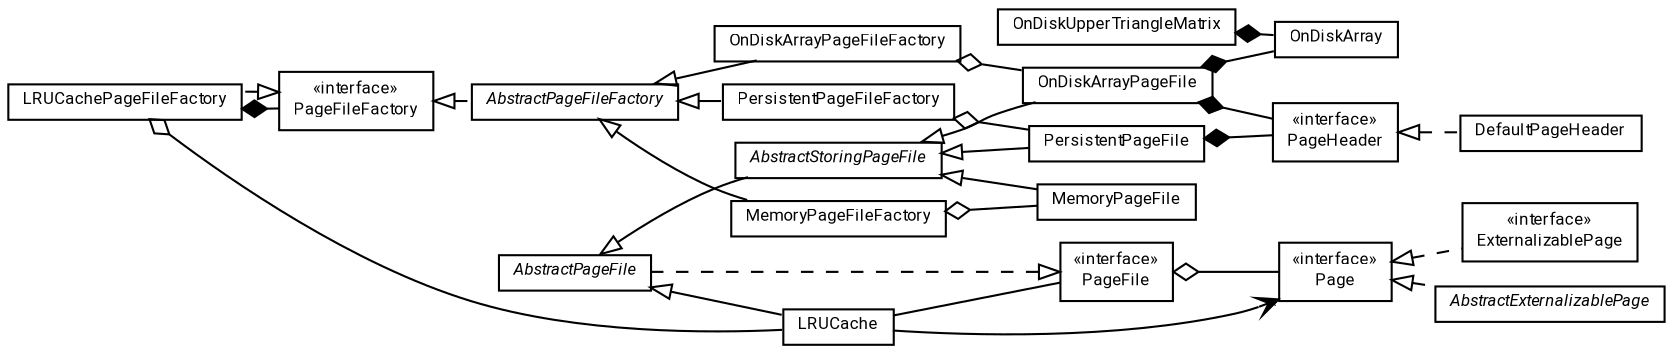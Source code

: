 #!/usr/local/bin/dot
#
# Class diagram 
# Generated by UMLGraph version R5_7_2-60-g0e99a6 (http://www.spinellis.gr/umlgraph/)
#

digraph G {
	graph [fontnames="svg"]
	edge [fontname="Roboto",fontsize=7,labelfontname="Roboto",labelfontsize=7,color="black"];
	node [fontname="Roboto",fontcolor="black",fontsize=8,shape=plaintext,margin=0,width=0,height=0];
	nodesep=0.15;
	ranksep=0.25;
	rankdir=LR;
	// de.lmu.ifi.dbs.elki.persistent.OnDiskArrayPageFile<P extends de.lmu.ifi.dbs.elki.persistent.Page>
	c28828 [label=<<table title="de.lmu.ifi.dbs.elki.persistent.OnDiskArrayPageFile" border="0" cellborder="1" cellspacing="0" cellpadding="2" href="OnDiskArrayPageFile.html" target="_parent">
		<tr><td><table border="0" cellspacing="0" cellpadding="1">
		<tr><td align="center" balign="center"> <font face="Roboto">OnDiskArrayPageFile</font> </td></tr>
		</table></td></tr>
		</table>>, URL="OnDiskArrayPageFile.html"];
	// de.lmu.ifi.dbs.elki.persistent.LRUCache<P extends de.lmu.ifi.dbs.elki.persistent.Page>
	c28829 [label=<<table title="de.lmu.ifi.dbs.elki.persistent.LRUCache" border="0" cellborder="1" cellspacing="0" cellpadding="2" href="LRUCache.html" target="_parent">
		<tr><td><table border="0" cellspacing="0" cellpadding="1">
		<tr><td align="center" balign="center"> <font face="Roboto">LRUCache</font> </td></tr>
		</table></td></tr>
		</table>>, URL="LRUCache.html"];
	// de.lmu.ifi.dbs.elki.persistent.PersistentPageFileFactory<P extends de.lmu.ifi.dbs.elki.persistent.ExternalizablePage>
	c28830 [label=<<table title="de.lmu.ifi.dbs.elki.persistent.PersistentPageFileFactory" border="0" cellborder="1" cellspacing="0" cellpadding="2" href="PersistentPageFileFactory.html" target="_parent">
		<tr><td><table border="0" cellspacing="0" cellpadding="1">
		<tr><td align="center" balign="center"> <font face="Roboto">PersistentPageFileFactory</font> </td></tr>
		</table></td></tr>
		</table>>, URL="PersistentPageFileFactory.html"];
	// de.lmu.ifi.dbs.elki.persistent.OnDiskArrayPageFileFactory<P extends de.lmu.ifi.dbs.elki.persistent.Page>
	c28832 [label=<<table title="de.lmu.ifi.dbs.elki.persistent.OnDiskArrayPageFileFactory" border="0" cellborder="1" cellspacing="0" cellpadding="2" href="OnDiskArrayPageFileFactory.html" target="_parent">
		<tr><td><table border="0" cellspacing="0" cellpadding="1">
		<tr><td align="center" balign="center"> <font face="Roboto">OnDiskArrayPageFileFactory</font> </td></tr>
		</table></td></tr>
		</table>>, URL="OnDiskArrayPageFileFactory.html"];
	// de.lmu.ifi.dbs.elki.persistent.PersistentPageFile<P extends de.lmu.ifi.dbs.elki.persistent.ExternalizablePage>
	c28834 [label=<<table title="de.lmu.ifi.dbs.elki.persistent.PersistentPageFile" border="0" cellborder="1" cellspacing="0" cellpadding="2" href="PersistentPageFile.html" target="_parent">
		<tr><td><table border="0" cellspacing="0" cellpadding="1">
		<tr><td align="center" balign="center"> <font face="Roboto">PersistentPageFile</font> </td></tr>
		</table></td></tr>
		</table>>, URL="PersistentPageFile.html"];
	// de.lmu.ifi.dbs.elki.persistent.LRUCachePageFileFactory<P extends de.lmu.ifi.dbs.elki.persistent.Page>
	c28835 [label=<<table title="de.lmu.ifi.dbs.elki.persistent.LRUCachePageFileFactory" border="0" cellborder="1" cellspacing="0" cellpadding="2" href="LRUCachePageFileFactory.html" target="_parent">
		<tr><td><table border="0" cellspacing="0" cellpadding="1">
		<tr><td align="center" balign="center"> <font face="Roboto">LRUCachePageFileFactory</font> </td></tr>
		</table></td></tr>
		</table>>, URL="LRUCachePageFileFactory.html"];
	// de.lmu.ifi.dbs.elki.persistent.AbstractExternalizablePage
	c31110 [label=<<table title="de.lmu.ifi.dbs.elki.persistent.AbstractExternalizablePage" border="0" cellborder="1" cellspacing="0" cellpadding="2" href="AbstractExternalizablePage.html" target="_parent">
		<tr><td><table border="0" cellspacing="0" cellpadding="1">
		<tr><td align="center" balign="center"> <font face="Roboto"><i>AbstractExternalizablePage</i></font> </td></tr>
		</table></td></tr>
		</table>>, URL="AbstractExternalizablePage.html"];
	// de.lmu.ifi.dbs.elki.persistent.ExternalizablePage
	c31111 [label=<<table title="de.lmu.ifi.dbs.elki.persistent.ExternalizablePage" border="0" cellborder="1" cellspacing="0" cellpadding="2" href="ExternalizablePage.html" target="_parent">
		<tr><td><table border="0" cellspacing="0" cellpadding="1">
		<tr><td align="center" balign="center"> &#171;interface&#187; </td></tr>
		<tr><td align="center" balign="center"> <font face="Roboto">ExternalizablePage</font> </td></tr>
		</table></td></tr>
		</table>>, URL="ExternalizablePage.html"];
	// de.lmu.ifi.dbs.elki.persistent.DefaultPageHeader
	c31112 [label=<<table title="de.lmu.ifi.dbs.elki.persistent.DefaultPageHeader" border="0" cellborder="1" cellspacing="0" cellpadding="2" href="DefaultPageHeader.html" target="_parent">
		<tr><td><table border="0" cellspacing="0" cellpadding="1">
		<tr><td align="center" balign="center"> <font face="Roboto">DefaultPageHeader</font> </td></tr>
		</table></td></tr>
		</table>>, URL="DefaultPageHeader.html"];
	// de.lmu.ifi.dbs.elki.persistent.AbstractStoringPageFile<P extends de.lmu.ifi.dbs.elki.persistent.Page>
	c31858 [label=<<table title="de.lmu.ifi.dbs.elki.persistent.AbstractStoringPageFile" border="0" cellborder="1" cellspacing="0" cellpadding="2" href="AbstractStoringPageFile.html" target="_parent">
		<tr><td><table border="0" cellspacing="0" cellpadding="1">
		<tr><td align="center" balign="center"> <font face="Roboto"><i>AbstractStoringPageFile</i></font> </td></tr>
		</table></td></tr>
		</table>>, URL="AbstractStoringPageFile.html"];
	// de.lmu.ifi.dbs.elki.persistent.PageFile<P extends de.lmu.ifi.dbs.elki.persistent.Page>
	c31859 [label=<<table title="de.lmu.ifi.dbs.elki.persistent.PageFile" border="0" cellborder="1" cellspacing="0" cellpadding="2" href="PageFile.html" target="_parent">
		<tr><td><table border="0" cellspacing="0" cellpadding="1">
		<tr><td align="center" balign="center"> &#171;interface&#187; </td></tr>
		<tr><td align="center" balign="center"> <font face="Roboto">PageFile</font> </td></tr>
		</table></td></tr>
		</table>>, URL="PageFile.html"];
	// de.lmu.ifi.dbs.elki.persistent.OnDiskArray
	c31860 [label=<<table title="de.lmu.ifi.dbs.elki.persistent.OnDiskArray" border="0" cellborder="1" cellspacing="0" cellpadding="2" href="OnDiskArray.html" target="_parent">
		<tr><td><table border="0" cellspacing="0" cellpadding="1">
		<tr><td align="center" balign="center"> <font face="Roboto">OnDiskArray</font> </td></tr>
		</table></td></tr>
		</table>>, URL="OnDiskArray.html"];
	// de.lmu.ifi.dbs.elki.persistent.PageHeader
	c31861 [label=<<table title="de.lmu.ifi.dbs.elki.persistent.PageHeader" border="0" cellborder="1" cellspacing="0" cellpadding="2" href="PageHeader.html" target="_parent">
		<tr><td><table border="0" cellspacing="0" cellpadding="1">
		<tr><td align="center" balign="center"> &#171;interface&#187; </td></tr>
		<tr><td align="center" balign="center"> <font face="Roboto">PageHeader</font> </td></tr>
		</table></td></tr>
		</table>>, URL="PageHeader.html"];
	// de.lmu.ifi.dbs.elki.persistent.AbstractPageFile<P extends de.lmu.ifi.dbs.elki.persistent.Page>
	c31862 [label=<<table title="de.lmu.ifi.dbs.elki.persistent.AbstractPageFile" border="0" cellborder="1" cellspacing="0" cellpadding="2" href="AbstractPageFile.html" target="_parent">
		<tr><td><table border="0" cellspacing="0" cellpadding="1">
		<tr><td align="center" balign="center"> <font face="Roboto"><i>AbstractPageFile</i></font> </td></tr>
		</table></td></tr>
		</table>>, URL="AbstractPageFile.html"];
	// de.lmu.ifi.dbs.elki.persistent.Page
	c31863 [label=<<table title="de.lmu.ifi.dbs.elki.persistent.Page" border="0" cellborder="1" cellspacing="0" cellpadding="2" href="Page.html" target="_parent">
		<tr><td><table border="0" cellspacing="0" cellpadding="1">
		<tr><td align="center" balign="center"> &#171;interface&#187; </td></tr>
		<tr><td align="center" balign="center"> <font face="Roboto">Page</font> </td></tr>
		</table></td></tr>
		</table>>, URL="Page.html"];
	// de.lmu.ifi.dbs.elki.persistent.OnDiskUpperTriangleMatrix
	c31864 [label=<<table title="de.lmu.ifi.dbs.elki.persistent.OnDiskUpperTriangleMatrix" border="0" cellborder="1" cellspacing="0" cellpadding="2" href="OnDiskUpperTriangleMatrix.html" target="_parent">
		<tr><td><table border="0" cellspacing="0" cellpadding="1">
		<tr><td align="center" balign="center"> <font face="Roboto">OnDiskUpperTriangleMatrix</font> </td></tr>
		</table></td></tr>
		</table>>, URL="OnDiskUpperTriangleMatrix.html"];
	// de.lmu.ifi.dbs.elki.persistent.AbstractPageFileFactory<P extends de.lmu.ifi.dbs.elki.persistent.Page>
	c31865 [label=<<table title="de.lmu.ifi.dbs.elki.persistent.AbstractPageFileFactory" border="0" cellborder="1" cellspacing="0" cellpadding="2" href="AbstractPageFileFactory.html" target="_parent">
		<tr><td><table border="0" cellspacing="0" cellpadding="1">
		<tr><td align="center" balign="center"> <font face="Roboto"><i>AbstractPageFileFactory</i></font> </td></tr>
		</table></td></tr>
		</table>>, URL="AbstractPageFileFactory.html"];
	// de.lmu.ifi.dbs.elki.persistent.MemoryPageFileFactory<P extends de.lmu.ifi.dbs.elki.persistent.Page>
	c31867 [label=<<table title="de.lmu.ifi.dbs.elki.persistent.MemoryPageFileFactory" border="0" cellborder="1" cellspacing="0" cellpadding="2" href="MemoryPageFileFactory.html" target="_parent">
		<tr><td><table border="0" cellspacing="0" cellpadding="1">
		<tr><td align="center" balign="center"> <font face="Roboto">MemoryPageFileFactory</font> </td></tr>
		</table></td></tr>
		</table>>, URL="MemoryPageFileFactory.html"];
	// de.lmu.ifi.dbs.elki.persistent.PageFileFactory<P extends de.lmu.ifi.dbs.elki.persistent.Page>
	c31869 [label=<<table title="de.lmu.ifi.dbs.elki.persistent.PageFileFactory" border="0" cellborder="1" cellspacing="0" cellpadding="2" href="PageFileFactory.html" target="_parent">
		<tr><td><table border="0" cellspacing="0" cellpadding="1">
		<tr><td align="center" balign="center"> &#171;interface&#187; </td></tr>
		<tr><td align="center" balign="center"> <font face="Roboto">PageFileFactory</font> </td></tr>
		</table></td></tr>
		</table>>, URL="PageFileFactory.html"];
	// de.lmu.ifi.dbs.elki.persistent.MemoryPageFile<P extends de.lmu.ifi.dbs.elki.persistent.Page>
	c31870 [label=<<table title="de.lmu.ifi.dbs.elki.persistent.MemoryPageFile" border="0" cellborder="1" cellspacing="0" cellpadding="2" href="MemoryPageFile.html" target="_parent">
		<tr><td><table border="0" cellspacing="0" cellpadding="1">
		<tr><td align="center" balign="center"> <font face="Roboto">MemoryPageFile</font> </td></tr>
		</table></td></tr>
		</table>>, URL="MemoryPageFile.html"];
	// de.lmu.ifi.dbs.elki.persistent.OnDiskArrayPageFile<P extends de.lmu.ifi.dbs.elki.persistent.Page> extends de.lmu.ifi.dbs.elki.persistent.AbstractStoringPageFile<P extends de.lmu.ifi.dbs.elki.persistent.Page>
	c31858 -> c28828 [arrowtail=empty,dir=back,weight=10];
	// de.lmu.ifi.dbs.elki.persistent.OnDiskArrayPageFile<P extends de.lmu.ifi.dbs.elki.persistent.Page> composed de.lmu.ifi.dbs.elki.persistent.OnDiskArray
	c28828 -> c31860 [arrowhead=none,arrowtail=diamond,dir=back,weight=6];
	// de.lmu.ifi.dbs.elki.persistent.OnDiskArrayPageFile<P extends de.lmu.ifi.dbs.elki.persistent.Page> composed de.lmu.ifi.dbs.elki.persistent.PageHeader
	c28828 -> c31861 [arrowhead=none,arrowtail=diamond,dir=back,weight=6];
	// de.lmu.ifi.dbs.elki.persistent.LRUCache<P extends de.lmu.ifi.dbs.elki.persistent.Page> extends de.lmu.ifi.dbs.elki.persistent.AbstractPageFile<P extends de.lmu.ifi.dbs.elki.persistent.Page>
	c31862 -> c28829 [arrowtail=empty,dir=back,weight=10];
	// de.lmu.ifi.dbs.elki.persistent.LRUCache<P extends de.lmu.ifi.dbs.elki.persistent.Page> assoc de.lmu.ifi.dbs.elki.persistent.PageFile<P extends de.lmu.ifi.dbs.elki.persistent.Page>
	c28829 -> c31859 [arrowhead=none,weight=2];
	// de.lmu.ifi.dbs.elki.persistent.PersistentPageFileFactory<P extends de.lmu.ifi.dbs.elki.persistent.ExternalizablePage> extends de.lmu.ifi.dbs.elki.persistent.AbstractPageFileFactory<P extends de.lmu.ifi.dbs.elki.persistent.Page>
	c31865 -> c28830 [arrowtail=empty,dir=back,weight=10];
	// de.lmu.ifi.dbs.elki.persistent.PersistentPageFileFactory<P extends de.lmu.ifi.dbs.elki.persistent.ExternalizablePage> has de.lmu.ifi.dbs.elki.persistent.PersistentPageFile<P extends de.lmu.ifi.dbs.elki.persistent.ExternalizablePage>
	c28830 -> c28834 [arrowhead=none,arrowtail=ediamond,dir=back,weight=4];
	// de.lmu.ifi.dbs.elki.persistent.OnDiskArrayPageFileFactory<P extends de.lmu.ifi.dbs.elki.persistent.Page> extends de.lmu.ifi.dbs.elki.persistent.AbstractPageFileFactory<P extends de.lmu.ifi.dbs.elki.persistent.Page>
	c31865 -> c28832 [arrowtail=empty,dir=back,weight=10];
	// de.lmu.ifi.dbs.elki.persistent.OnDiskArrayPageFileFactory<P extends de.lmu.ifi.dbs.elki.persistent.Page> has de.lmu.ifi.dbs.elki.persistent.OnDiskArrayPageFile<P extends de.lmu.ifi.dbs.elki.persistent.Page>
	c28832 -> c28828 [arrowhead=none,arrowtail=ediamond,dir=back,weight=4];
	// de.lmu.ifi.dbs.elki.persistent.PersistentPageFile<P extends de.lmu.ifi.dbs.elki.persistent.ExternalizablePage> extends de.lmu.ifi.dbs.elki.persistent.AbstractStoringPageFile<P extends de.lmu.ifi.dbs.elki.persistent.Page>
	c31858 -> c28834 [arrowtail=empty,dir=back,weight=10];
	// de.lmu.ifi.dbs.elki.persistent.PersistentPageFile<P extends de.lmu.ifi.dbs.elki.persistent.ExternalizablePage> composed de.lmu.ifi.dbs.elki.persistent.PageHeader
	c28834 -> c31861 [arrowhead=none,arrowtail=diamond,dir=back,weight=6];
	// de.lmu.ifi.dbs.elki.persistent.LRUCachePageFileFactory<P extends de.lmu.ifi.dbs.elki.persistent.Page> implements de.lmu.ifi.dbs.elki.persistent.PageFileFactory<P extends de.lmu.ifi.dbs.elki.persistent.Page>
	c31869 -> c28835 [arrowtail=empty,style=dashed,dir=back,weight=9];
	// de.lmu.ifi.dbs.elki.persistent.LRUCachePageFileFactory<P extends de.lmu.ifi.dbs.elki.persistent.Page> composed de.lmu.ifi.dbs.elki.persistent.PageFileFactory<P extends de.lmu.ifi.dbs.elki.persistent.Page>
	c28835 -> c31869 [arrowhead=none,arrowtail=diamond,dir=back,weight=6];
	// de.lmu.ifi.dbs.elki.persistent.LRUCachePageFileFactory<P extends de.lmu.ifi.dbs.elki.persistent.Page> has de.lmu.ifi.dbs.elki.persistent.LRUCache<P extends de.lmu.ifi.dbs.elki.persistent.Page>
	c28835 -> c28829 [arrowhead=none,arrowtail=ediamond,dir=back,weight=4];
	// de.lmu.ifi.dbs.elki.persistent.AbstractExternalizablePage implements de.lmu.ifi.dbs.elki.persistent.Page
	c31863 -> c31110 [arrowtail=empty,style=dashed,dir=back,weight=9];
	// de.lmu.ifi.dbs.elki.persistent.ExternalizablePage implements de.lmu.ifi.dbs.elki.persistent.Page
	c31863 -> c31111 [arrowtail=empty,style=dashed,dir=back,weight=9];
	// de.lmu.ifi.dbs.elki.persistent.DefaultPageHeader implements de.lmu.ifi.dbs.elki.persistent.PageHeader
	c31861 -> c31112 [arrowtail=empty,style=dashed,dir=back,weight=9];
	// de.lmu.ifi.dbs.elki.persistent.AbstractStoringPageFile<P extends de.lmu.ifi.dbs.elki.persistent.Page> extends de.lmu.ifi.dbs.elki.persistent.AbstractPageFile<P extends de.lmu.ifi.dbs.elki.persistent.Page>
	c31862 -> c31858 [arrowtail=empty,dir=back,weight=10];
	// de.lmu.ifi.dbs.elki.persistent.PageFile<P extends de.lmu.ifi.dbs.elki.persistent.Page> has de.lmu.ifi.dbs.elki.persistent.Page
	c31859 -> c31863 [arrowhead=none,arrowtail=ediamond,dir=back,weight=4];
	// de.lmu.ifi.dbs.elki.persistent.AbstractPageFile<P extends de.lmu.ifi.dbs.elki.persistent.Page> implements de.lmu.ifi.dbs.elki.persistent.PageFile<P extends de.lmu.ifi.dbs.elki.persistent.Page>
	c31859 -> c31862 [arrowtail=empty,style=dashed,dir=back,weight=9];
	// de.lmu.ifi.dbs.elki.persistent.OnDiskUpperTriangleMatrix composed de.lmu.ifi.dbs.elki.persistent.OnDiskArray
	c31864 -> c31860 [arrowhead=none,arrowtail=diamond,dir=back,weight=6];
	// de.lmu.ifi.dbs.elki.persistent.AbstractPageFileFactory<P extends de.lmu.ifi.dbs.elki.persistent.Page> implements de.lmu.ifi.dbs.elki.persistent.PageFileFactory<P extends de.lmu.ifi.dbs.elki.persistent.Page>
	c31869 -> c31865 [arrowtail=empty,style=dashed,dir=back,weight=9];
	// de.lmu.ifi.dbs.elki.persistent.MemoryPageFileFactory<P extends de.lmu.ifi.dbs.elki.persistent.Page> extends de.lmu.ifi.dbs.elki.persistent.AbstractPageFileFactory<P extends de.lmu.ifi.dbs.elki.persistent.Page>
	c31865 -> c31867 [arrowtail=empty,dir=back,weight=10];
	// de.lmu.ifi.dbs.elki.persistent.MemoryPageFileFactory<P extends de.lmu.ifi.dbs.elki.persistent.Page> has de.lmu.ifi.dbs.elki.persistent.MemoryPageFile<P extends de.lmu.ifi.dbs.elki.persistent.Page>
	c31867 -> c31870 [arrowhead=none,arrowtail=ediamond,dir=back,weight=4];
	// de.lmu.ifi.dbs.elki.persistent.MemoryPageFile<P extends de.lmu.ifi.dbs.elki.persistent.Page> extends de.lmu.ifi.dbs.elki.persistent.AbstractStoringPageFile<P extends de.lmu.ifi.dbs.elki.persistent.Page>
	c31858 -> c31870 [arrowtail=empty,dir=back,weight=10];
	// de.lmu.ifi.dbs.elki.persistent.LRUCache<P extends de.lmu.ifi.dbs.elki.persistent.Page> navassoc de.lmu.ifi.dbs.elki.persistent.Page
	c28829 -> c31863 [arrowhead=open,weight=1,headlabel="*"];
}


